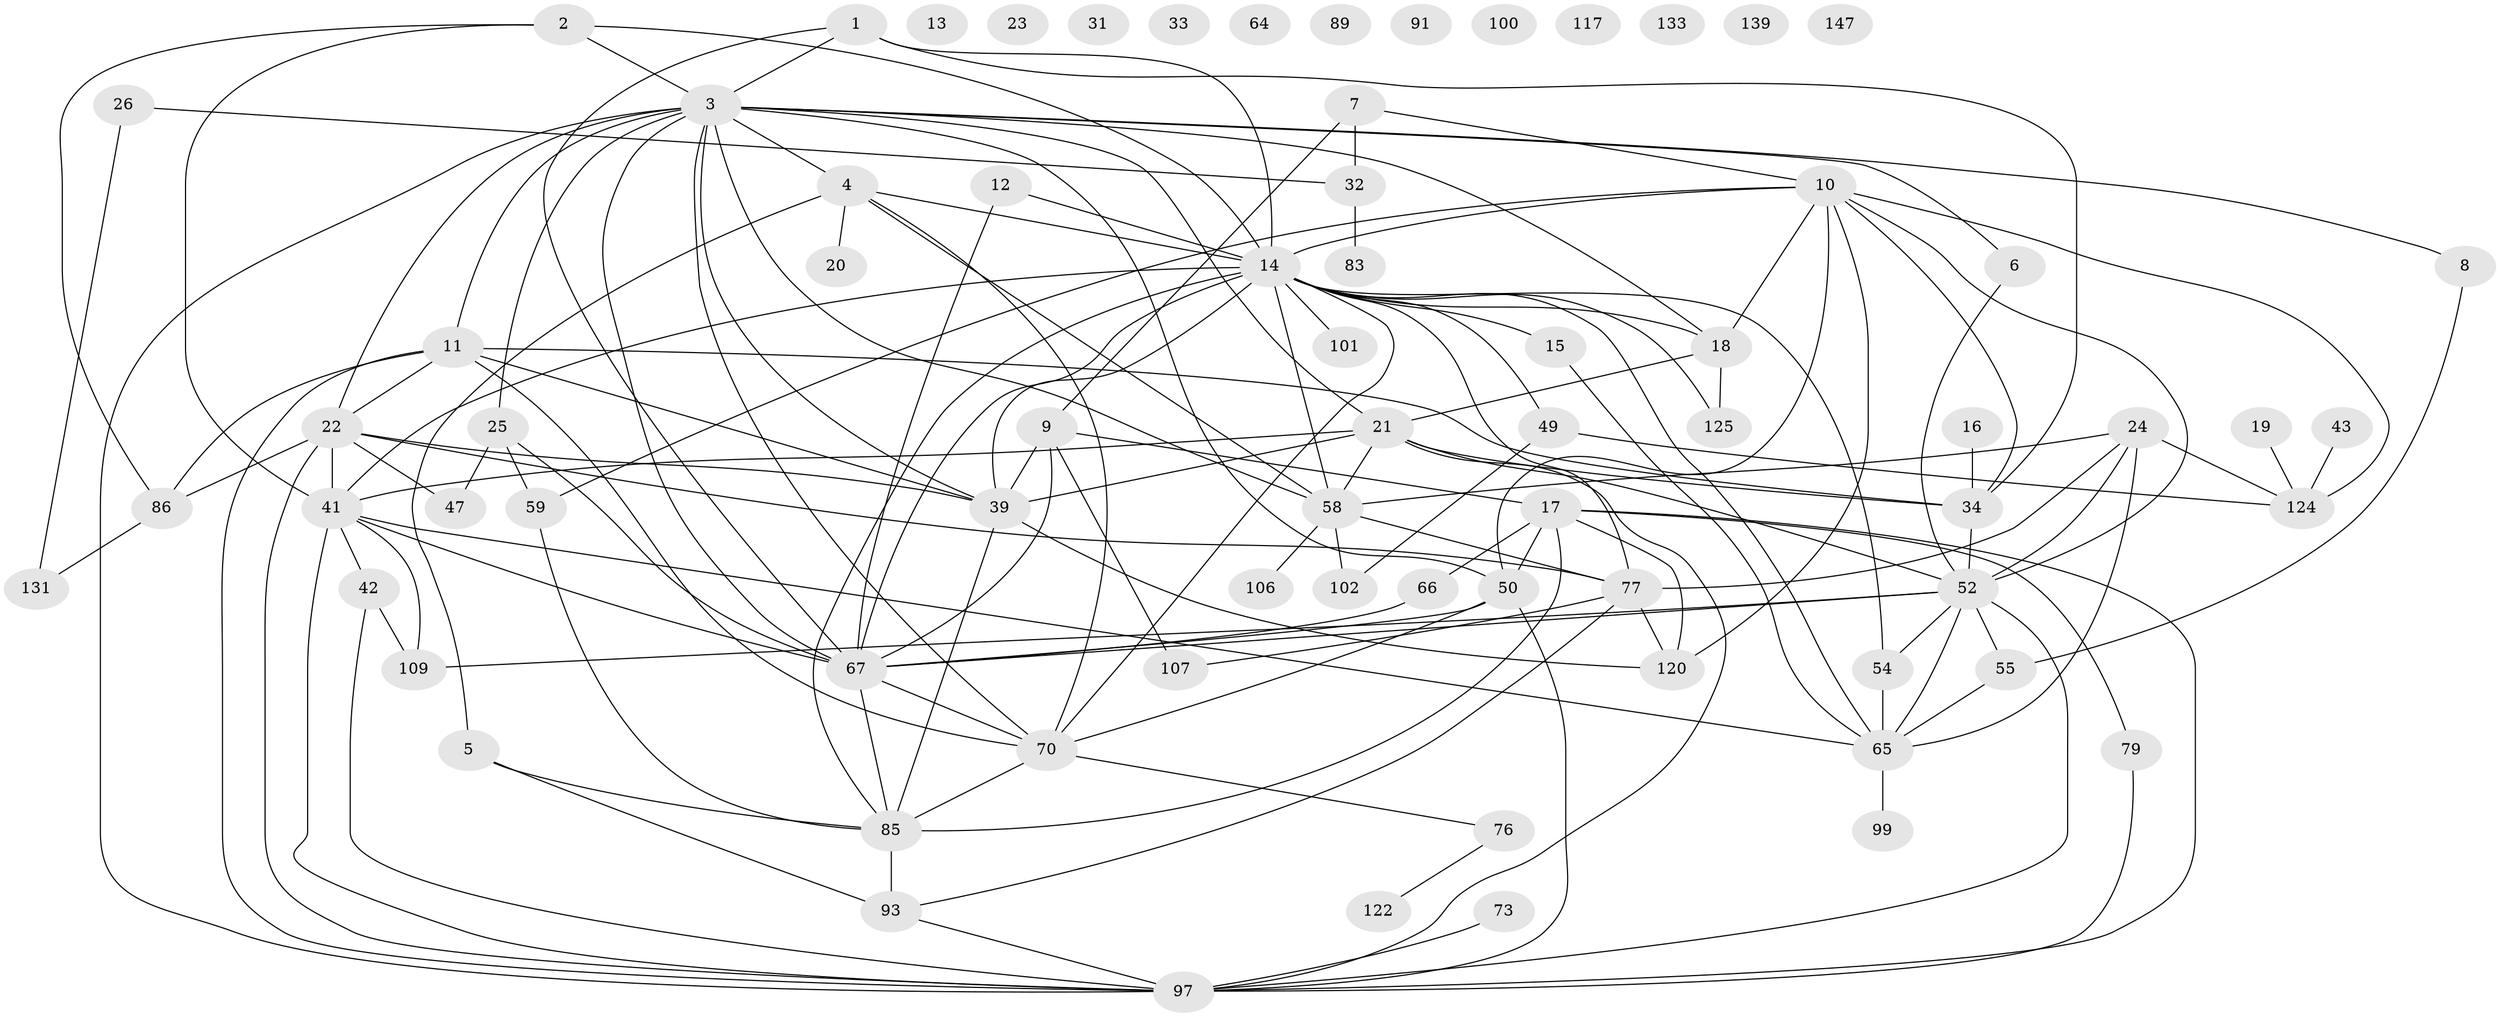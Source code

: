 // original degree distribution, {4: 0.17567567567567569, 7: 0.02702702702702703, 3: 0.19594594594594594, 2: 0.22972972972972974, 6: 0.0472972972972973, 5: 0.10135135135135136, 0: 0.08108108108108109, 1: 0.11486486486486487, 9: 0.006756756756756757, 8: 0.02027027027027027}
// Generated by graph-tools (version 1.1) at 2025/12/03/09/25 04:12:53]
// undirected, 74 vertices, 145 edges
graph export_dot {
graph [start="1"]
  node [color=gray90,style=filled];
  1;
  2;
  3 [super="+29+51"];
  4 [super="+48+96"];
  5;
  6;
  7;
  8;
  9 [super="+35"];
  10 [super="+30+38"];
  11 [super="+40"];
  12;
  13;
  14 [super="+137+60+128+69+28"];
  15 [super="+27"];
  16;
  17 [super="+46+44"];
  18 [super="+98"];
  19;
  20;
  21 [super="+56+104"];
  22 [super="+37"];
  23;
  24 [super="+72+123"];
  25 [super="+92+61"];
  26;
  31;
  32 [super="+127"];
  33;
  34 [super="+62+144"];
  39 [super="+45+53+75"];
  41 [super="+105"];
  42;
  43;
  47;
  49;
  50 [super="+108"];
  52 [super="+81+113+84"];
  54 [super="+80"];
  55 [super="+119"];
  58 [super="+94+78"];
  59;
  64;
  65 [super="+112+143"];
  66;
  67 [super="+74+71+116"];
  70 [super="+141"];
  73;
  76;
  77 [super="+145+121+82"];
  79;
  83;
  85 [super="+95+129"];
  86 [super="+132+134"];
  89;
  91;
  93;
  97 [super="+103"];
  99;
  100;
  101 [super="+110"];
  102;
  106;
  107;
  109;
  117;
  120;
  122;
  124;
  125;
  131 [super="+140"];
  133;
  139;
  147;
  1 -- 34;
  1 -- 3;
  1 -- 14;
  1 -- 67;
  2 -- 14;
  2 -- 3;
  2 -- 41;
  2 -- 86;
  3 -- 6;
  3 -- 97;
  3 -- 67;
  3 -- 70;
  3 -- 11;
  3 -- 39;
  3 -- 50;
  3 -- 8;
  3 -- 25;
  3 -- 58;
  3 -- 22;
  3 -- 21;
  3 -- 18;
  3 -- 4;
  4 -- 20;
  4 -- 58;
  4 -- 5;
  4 -- 70;
  4 -- 14;
  5 -- 85;
  5 -- 93;
  6 -- 52;
  7 -- 9;
  7 -- 10;
  7 -- 32;
  8 -- 55;
  9 -- 39 [weight=2];
  9 -- 107;
  9 -- 67 [weight=2];
  9 -- 17;
  10 -- 59;
  10 -- 124;
  10 -- 34;
  10 -- 50;
  10 -- 120;
  10 -- 18;
  10 -- 52;
  10 -- 14;
  11 -- 70;
  11 -- 39;
  11 -- 34;
  11 -- 97;
  11 -- 22;
  11 -- 86;
  12 -- 14;
  12 -- 67;
  14 -- 49;
  14 -- 85;
  14 -- 54;
  14 -- 125;
  14 -- 39 [weight=2];
  14 -- 18 [weight=2];
  14 -- 101;
  14 -- 15;
  14 -- 65;
  14 -- 41;
  14 -- 67 [weight=4];
  14 -- 77;
  14 -- 70;
  14 -- 58;
  15 -- 65;
  16 -- 34;
  17 -- 120;
  17 -- 50;
  17 -- 66;
  17 -- 79;
  17 -- 85;
  17 -- 97;
  18 -- 125;
  18 -- 21;
  19 -- 124;
  21 -- 97;
  21 -- 34;
  21 -- 58;
  21 -- 52;
  21 -- 39;
  21 -- 41;
  22 -- 97;
  22 -- 39;
  22 -- 41;
  22 -- 77;
  22 -- 47;
  22 -- 86;
  24 -- 58;
  24 -- 77;
  24 -- 124;
  24 -- 65;
  24 -- 52;
  25 -- 47;
  25 -- 67;
  25 -- 59;
  26 -- 131;
  26 -- 32;
  32 -- 83;
  34 -- 52;
  39 -- 120;
  39 -- 85;
  41 -- 109;
  41 -- 65;
  41 -- 97;
  41 -- 42;
  41 -- 67;
  42 -- 109;
  42 -- 97;
  43 -- 124;
  49 -- 102;
  49 -- 124;
  50 -- 70;
  50 -- 97;
  50 -- 67;
  52 -- 65;
  52 -- 109;
  52 -- 97;
  52 -- 67;
  52 -- 54;
  52 -- 55;
  54 -- 65;
  55 -- 65;
  58 -- 102;
  58 -- 77;
  58 -- 106;
  59 -- 85;
  65 -- 99;
  66 -- 67;
  67 -- 70;
  67 -- 85;
  70 -- 76;
  70 -- 85;
  73 -- 97;
  76 -- 122;
  77 -- 107;
  77 -- 120;
  77 -- 93;
  79 -- 97;
  85 -- 93 [weight=2];
  86 -- 131;
  93 -- 97;
}
